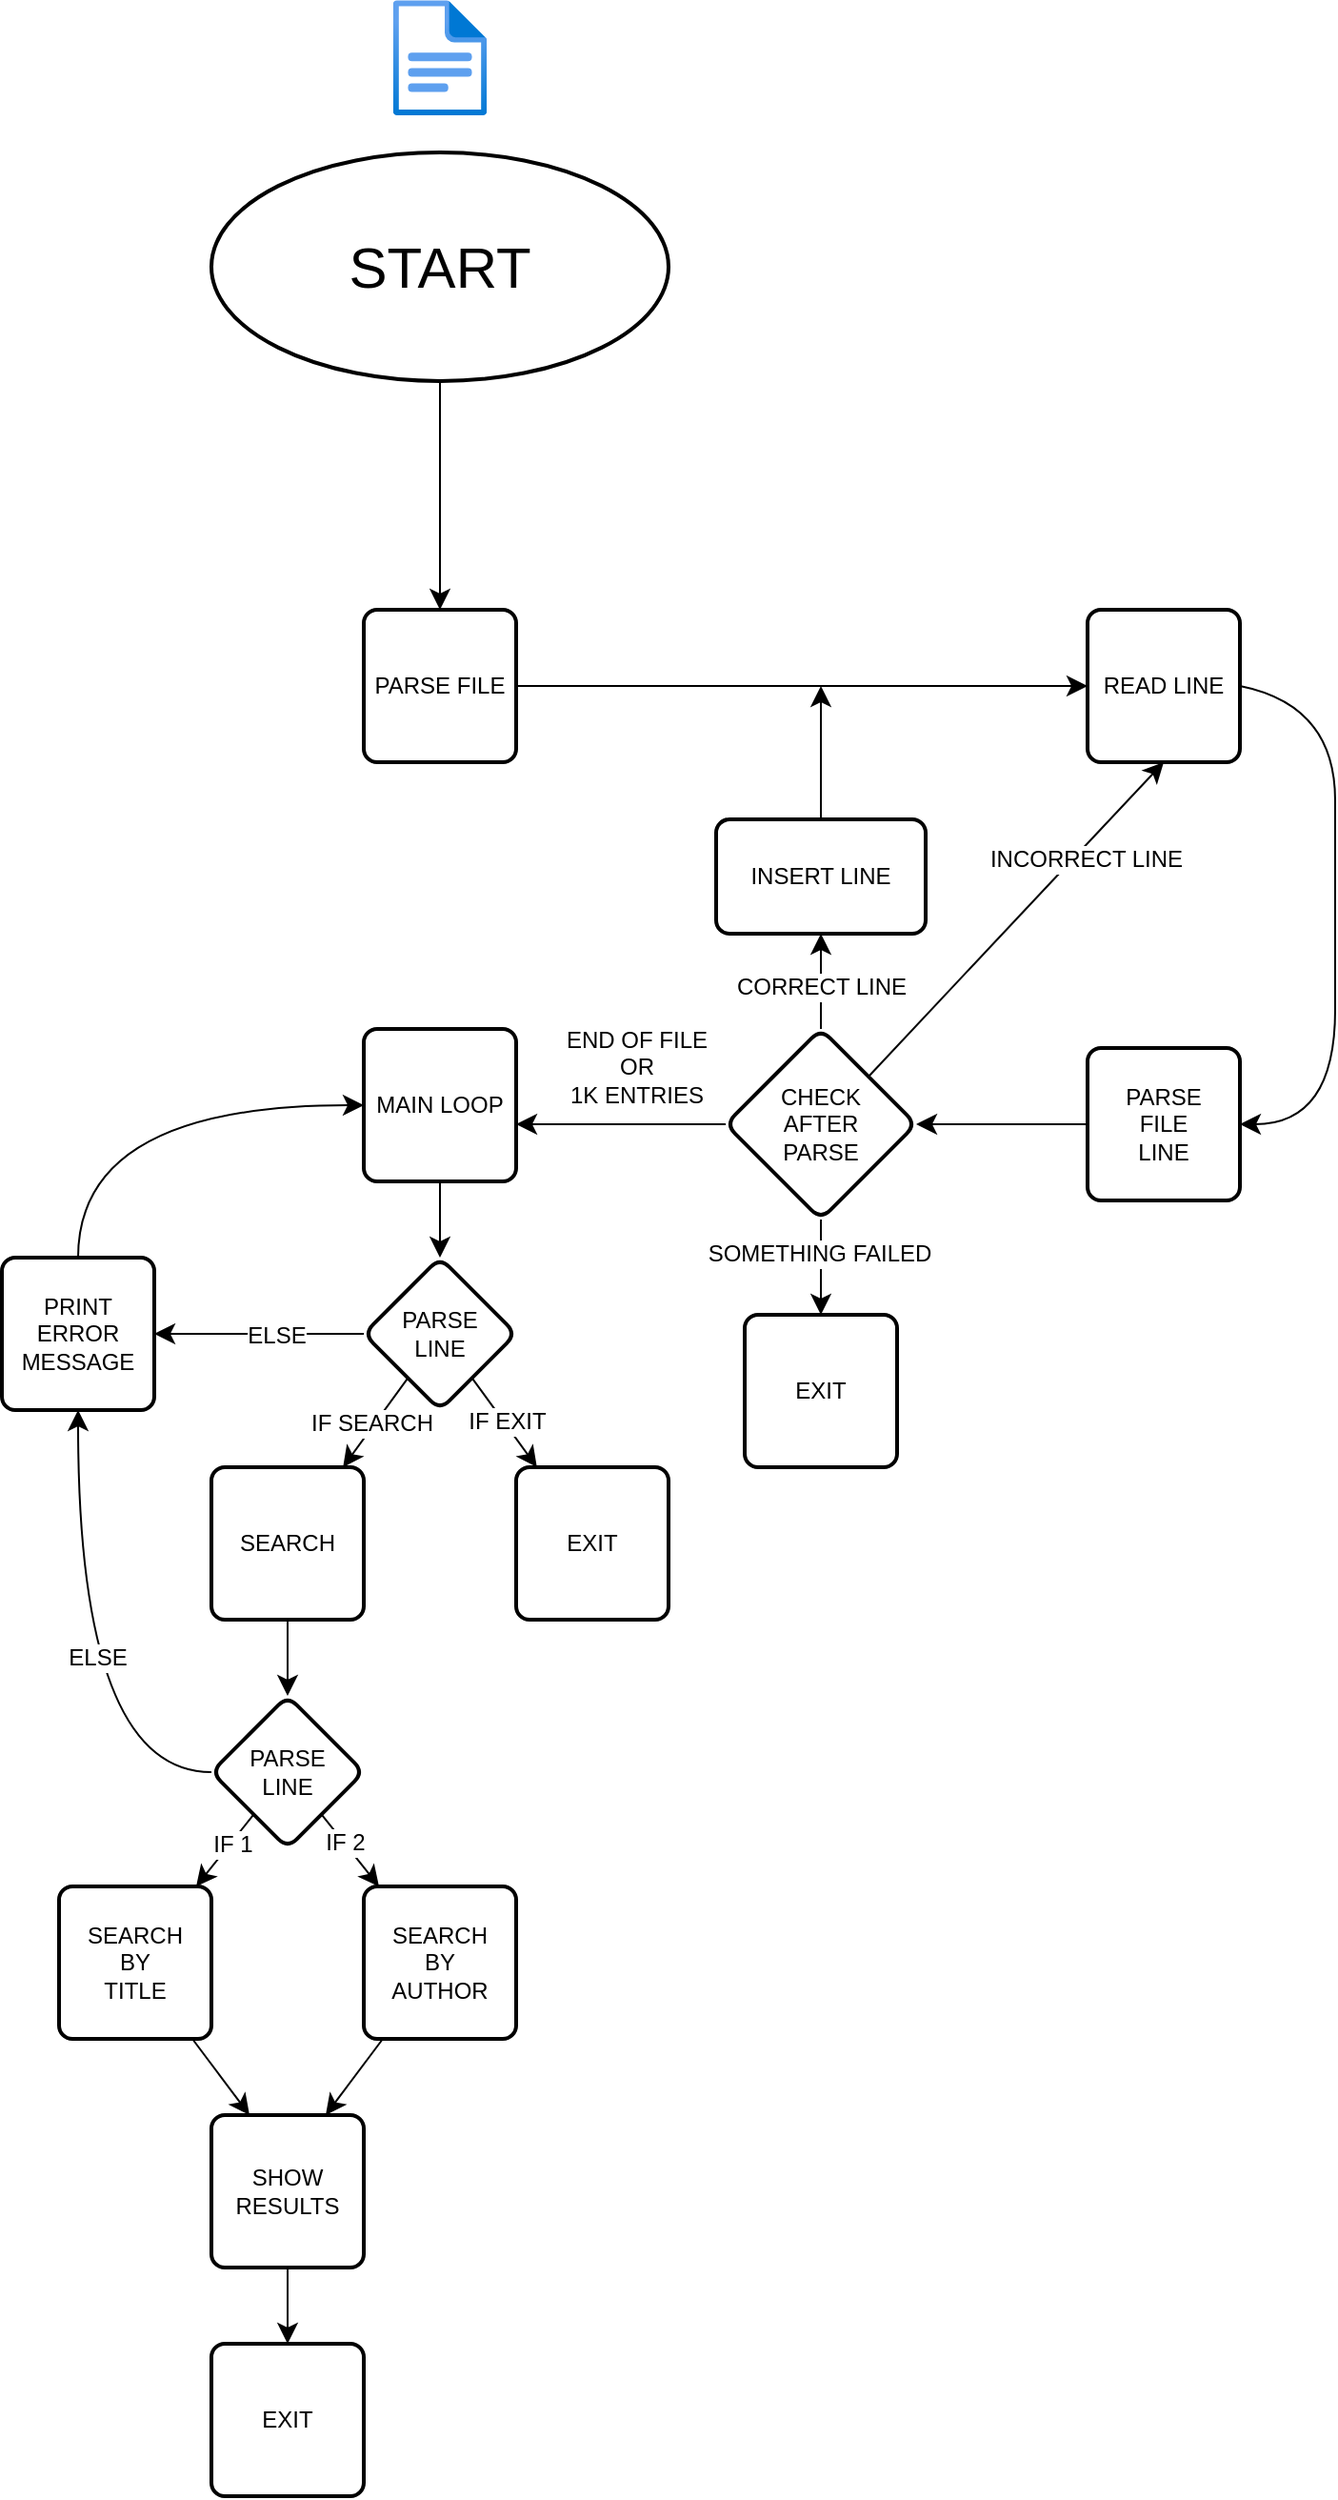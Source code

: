 <mxfile version="27.1.6">
  <diagram name="Pagina-1" id="7kJ7VqnsUauXylrrgYgd">
    <mxGraphModel dx="1172" dy="1327" grid="1" gridSize="10" guides="1" tooltips="1" connect="1" arrows="1" fold="1" page="0" pageScale="1" pageWidth="827" pageHeight="1169" math="0" shadow="0">
      <root>
        <mxCell id="0" />
        <mxCell id="1" parent="0" />
        <mxCell id="9gbkYIBSttLyAdSKuYzu-10" style="edgeStyle=none;curved=1;rounded=0;orthogonalLoop=1;jettySize=auto;html=1;fontSize=12;startSize=8;endSize=8;" edge="1" parent="1" source="9gbkYIBSttLyAdSKuYzu-3" target="9gbkYIBSttLyAdSKuYzu-8">
          <mxGeometry relative="1" as="geometry" />
        </mxCell>
        <mxCell id="9gbkYIBSttLyAdSKuYzu-3" value="&lt;font style=&quot;font-size: 30px;&quot;&gt;START&lt;/font&gt;" style="strokeWidth=2;html=1;shape=mxgraph.flowchart.start_1;whiteSpace=wrap;" vertex="1" parent="1">
          <mxGeometry x="-200" y="-270" width="240" height="120" as="geometry" />
        </mxCell>
        <mxCell id="9gbkYIBSttLyAdSKuYzu-5" value="" style="image;aspect=fixed;html=1;points=[];align=center;fontSize=12;image=img/lib/azure2/general/File.svg;" vertex="1" parent="1">
          <mxGeometry x="-104.64" y="-350" width="49.28" height="60.72" as="geometry" />
        </mxCell>
        <mxCell id="9gbkYIBSttLyAdSKuYzu-14" value="" style="edgeStyle=none;curved=1;rounded=0;orthogonalLoop=1;jettySize=auto;html=1;fontSize=12;startSize=8;endSize=8;exitX=1;exitY=0.5;exitDx=0;exitDy=0;" edge="1" parent="1" source="9gbkYIBSttLyAdSKuYzu-8" target="9gbkYIBSttLyAdSKuYzu-13">
          <mxGeometry relative="1" as="geometry">
            <mxPoint x="10" y="20" as="sourcePoint" />
          </mxGeometry>
        </mxCell>
        <mxCell id="9gbkYIBSttLyAdSKuYzu-8" value="PARSE FILE" style="rounded=1;whiteSpace=wrap;html=1;absoluteArcSize=1;arcSize=14;strokeWidth=2;" vertex="1" parent="1">
          <mxGeometry x="-120" y="-30" width="80" height="80" as="geometry" />
        </mxCell>
        <mxCell id="9gbkYIBSttLyAdSKuYzu-17" style="edgeStyle=none;curved=1;rounded=0;orthogonalLoop=1;jettySize=auto;html=1;exitX=1;exitY=0.5;exitDx=0;exitDy=0;fontSize=12;startSize=8;endSize=8;entryX=1;entryY=0.5;entryDx=0;entryDy=0;" edge="1" parent="1" source="9gbkYIBSttLyAdSKuYzu-13" target="9gbkYIBSttLyAdSKuYzu-21">
          <mxGeometry relative="1" as="geometry">
            <mxPoint x="400" y="20.059" as="targetPoint" />
            <Array as="points">
              <mxPoint x="390" y="20" />
              <mxPoint x="390" y="120" />
              <mxPoint x="390" y="240" />
            </Array>
          </mxGeometry>
        </mxCell>
        <mxCell id="9gbkYIBSttLyAdSKuYzu-13" value="READ LINE" style="whiteSpace=wrap;html=1;rounded=1;absoluteArcSize=1;arcSize=14;strokeWidth=2;" vertex="1" parent="1">
          <mxGeometry x="260" y="-30" width="80" height="80" as="geometry" />
        </mxCell>
        <mxCell id="9gbkYIBSttLyAdSKuYzu-26" value="" style="edgeStyle=none;curved=1;rounded=0;orthogonalLoop=1;jettySize=auto;html=1;fontSize=12;startSize=8;endSize=8;entryX=1;entryY=0.5;entryDx=0;entryDy=0;" edge="1" parent="1" source="9gbkYIBSttLyAdSKuYzu-21" target="9gbkYIBSttLyAdSKuYzu-25">
          <mxGeometry relative="1" as="geometry">
            <mxPoint x="190.0" y="240" as="targetPoint" />
          </mxGeometry>
        </mxCell>
        <mxCell id="9gbkYIBSttLyAdSKuYzu-21" value="PARSE&lt;div&gt;FILE&lt;/div&gt;&lt;div&gt;LINE&lt;/div&gt;" style="whiteSpace=wrap;html=1;rounded=1;absoluteArcSize=1;arcSize=14;strokeWidth=2;" vertex="1" parent="1">
          <mxGeometry x="260" y="200" width="80" height="80" as="geometry" />
        </mxCell>
        <mxCell id="9gbkYIBSttLyAdSKuYzu-27" style="edgeStyle=none;curved=1;rounded=0;orthogonalLoop=1;jettySize=auto;html=1;fontSize=12;startSize=8;endSize=8;entryX=0.5;entryY=1;entryDx=0;entryDy=0;" edge="1" parent="1" source="9gbkYIBSttLyAdSKuYzu-25" target="9gbkYIBSttLyAdSKuYzu-31">
          <mxGeometry relative="1" as="geometry">
            <mxPoint x="120" y="140" as="targetPoint" />
          </mxGeometry>
        </mxCell>
        <mxCell id="9gbkYIBSttLyAdSKuYzu-34" value="CORRECT LINE" style="edgeLabel;html=1;align=center;verticalAlign=middle;resizable=0;points=[];fontSize=12;" vertex="1" connectable="0" parent="9gbkYIBSttLyAdSKuYzu-27">
          <mxGeometry x="-0.132" relative="1" as="geometry">
            <mxPoint y="-1" as="offset" />
          </mxGeometry>
        </mxCell>
        <mxCell id="9gbkYIBSttLyAdSKuYzu-28" style="edgeStyle=none;curved=1;rounded=0;orthogonalLoop=1;jettySize=auto;html=1;fontSize=12;startSize=8;endSize=8;" edge="1" parent="1" source="9gbkYIBSttLyAdSKuYzu-25">
          <mxGeometry relative="1" as="geometry">
            <mxPoint x="-40" y="240" as="targetPoint" />
          </mxGeometry>
        </mxCell>
        <mxCell id="9gbkYIBSttLyAdSKuYzu-37" value="END OF FILE&lt;div&gt;OR&lt;/div&gt;&lt;div&gt;1K ENTRIES&lt;/div&gt;" style="edgeLabel;html=1;align=center;verticalAlign=middle;resizable=0;points=[];fontSize=12;" vertex="1" connectable="0" parent="9gbkYIBSttLyAdSKuYzu-28">
          <mxGeometry x="-0.169" y="2" relative="1" as="geometry">
            <mxPoint x="-2" y="-32" as="offset" />
          </mxGeometry>
        </mxCell>
        <mxCell id="9gbkYIBSttLyAdSKuYzu-30" value="" style="edgeStyle=none;curved=1;rounded=0;orthogonalLoop=1;jettySize=auto;html=1;fontSize=12;startSize=8;endSize=8;" edge="1" parent="1" source="9gbkYIBSttLyAdSKuYzu-25" target="9gbkYIBSttLyAdSKuYzu-29">
          <mxGeometry relative="1" as="geometry" />
        </mxCell>
        <mxCell id="9gbkYIBSttLyAdSKuYzu-33" value="SOMETHING FAILED" style="edgeLabel;html=1;align=center;verticalAlign=middle;resizable=0;points=[];fontSize=12;" vertex="1" connectable="0" parent="9gbkYIBSttLyAdSKuYzu-30">
          <mxGeometry x="-0.292" y="-1" relative="1" as="geometry">
            <mxPoint as="offset" />
          </mxGeometry>
        </mxCell>
        <mxCell id="9gbkYIBSttLyAdSKuYzu-35" style="edgeStyle=none;curved=1;rounded=0;orthogonalLoop=1;jettySize=auto;html=1;exitX=1;exitY=0;exitDx=0;exitDy=0;fontSize=12;startSize=8;endSize=8;entryX=0.5;entryY=1;entryDx=0;entryDy=0;" edge="1" parent="1" source="9gbkYIBSttLyAdSKuYzu-25" target="9gbkYIBSttLyAdSKuYzu-13">
          <mxGeometry relative="1" as="geometry">
            <mxPoint x="250" y="90" as="targetPoint" />
          </mxGeometry>
        </mxCell>
        <mxCell id="9gbkYIBSttLyAdSKuYzu-36" value="INCORRECT LINE" style="edgeLabel;html=1;align=center;verticalAlign=middle;resizable=0;points=[];fontSize=12;" vertex="1" connectable="0" parent="9gbkYIBSttLyAdSKuYzu-35">
          <mxGeometry x="-0.12" y="-1" relative="1" as="geometry">
            <mxPoint x="45" y="-42" as="offset" />
          </mxGeometry>
        </mxCell>
        <mxCell id="9gbkYIBSttLyAdSKuYzu-25" value="CHECK&lt;div&gt;AFTER&lt;/div&gt;&lt;div&gt;PARSE&lt;/div&gt;" style="rhombus;whiteSpace=wrap;html=1;rounded=1;absoluteArcSize=1;arcSize=14;strokeWidth=2;" vertex="1" parent="1">
          <mxGeometry x="70" y="190" width="100" height="100" as="geometry" />
        </mxCell>
        <mxCell id="9gbkYIBSttLyAdSKuYzu-29" value="EXIT" style="whiteSpace=wrap;html=1;rounded=1;absoluteArcSize=1;arcSize=14;strokeWidth=2;" vertex="1" parent="1">
          <mxGeometry x="80" y="340" width="80" height="80" as="geometry" />
        </mxCell>
        <mxCell id="9gbkYIBSttLyAdSKuYzu-32" style="edgeStyle=none;curved=1;rounded=0;orthogonalLoop=1;jettySize=auto;html=1;fontSize=12;startSize=8;endSize=8;" edge="1" parent="1" source="9gbkYIBSttLyAdSKuYzu-31">
          <mxGeometry relative="1" as="geometry">
            <mxPoint x="120" y="10" as="targetPoint" />
          </mxGeometry>
        </mxCell>
        <mxCell id="9gbkYIBSttLyAdSKuYzu-31" value="INSERT LINE" style="whiteSpace=wrap;html=1;rounded=1;absoluteArcSize=1;arcSize=14;strokeWidth=2;" vertex="1" parent="1">
          <mxGeometry x="65" y="80" width="110" height="60" as="geometry" />
        </mxCell>
        <mxCell id="9gbkYIBSttLyAdSKuYzu-51" value="" style="edgeStyle=none;curved=1;rounded=0;orthogonalLoop=1;jettySize=auto;html=1;fontSize=12;startSize=8;endSize=8;" edge="1" parent="1" source="9gbkYIBSttLyAdSKuYzu-38" target="9gbkYIBSttLyAdSKuYzu-50">
          <mxGeometry relative="1" as="geometry" />
        </mxCell>
        <mxCell id="9gbkYIBSttLyAdSKuYzu-38" value="MAIN LOOP" style="rounded=1;whiteSpace=wrap;html=1;absoluteArcSize=1;arcSize=14;strokeWidth=2;" vertex="1" parent="1">
          <mxGeometry x="-120" y="190" width="80" height="80" as="geometry" />
        </mxCell>
        <mxCell id="9gbkYIBSttLyAdSKuYzu-54" value="" style="edgeStyle=none;curved=1;rounded=0;orthogonalLoop=1;jettySize=auto;html=1;fontSize=12;startSize=8;endSize=8;" edge="1" parent="1" source="9gbkYIBSttLyAdSKuYzu-50" target="9gbkYIBSttLyAdSKuYzu-53">
          <mxGeometry relative="1" as="geometry" />
        </mxCell>
        <mxCell id="9gbkYIBSttLyAdSKuYzu-59" value="IF SEARCH" style="edgeLabel;html=1;align=center;verticalAlign=middle;resizable=0;points=[];fontSize=12;" vertex="1" connectable="0" parent="9gbkYIBSttLyAdSKuYzu-54">
          <mxGeometry x="0.056" y="-2" relative="1" as="geometry">
            <mxPoint as="offset" />
          </mxGeometry>
        </mxCell>
        <mxCell id="9gbkYIBSttLyAdSKuYzu-57" value="" style="edgeStyle=none;curved=1;rounded=0;orthogonalLoop=1;jettySize=auto;html=1;fontSize=12;startSize=8;endSize=8;" edge="1" parent="1" source="9gbkYIBSttLyAdSKuYzu-50" target="9gbkYIBSttLyAdSKuYzu-56">
          <mxGeometry relative="1" as="geometry" />
        </mxCell>
        <mxCell id="9gbkYIBSttLyAdSKuYzu-58" value="IF EXIT" style="edgeLabel;html=1;align=center;verticalAlign=middle;resizable=0;points=[];fontSize=12;" vertex="1" connectable="0" parent="9gbkYIBSttLyAdSKuYzu-57">
          <mxGeometry x="-0.01" y="2" relative="1" as="geometry">
            <mxPoint y="1" as="offset" />
          </mxGeometry>
        </mxCell>
        <mxCell id="9gbkYIBSttLyAdSKuYzu-72" value="" style="edgeStyle=none;curved=1;rounded=0;orthogonalLoop=1;jettySize=auto;html=1;fontSize=12;startSize=8;endSize=8;" edge="1" parent="1" source="9gbkYIBSttLyAdSKuYzu-50" target="9gbkYIBSttLyAdSKuYzu-71">
          <mxGeometry relative="1" as="geometry" />
        </mxCell>
        <mxCell id="9gbkYIBSttLyAdSKuYzu-75" value="ELSE" style="edgeLabel;html=1;align=center;verticalAlign=middle;resizable=0;points=[];fontSize=12;" vertex="1" connectable="0" parent="9gbkYIBSttLyAdSKuYzu-72">
          <mxGeometry x="-0.162" y="1" relative="1" as="geometry">
            <mxPoint as="offset" />
          </mxGeometry>
        </mxCell>
        <mxCell id="9gbkYIBSttLyAdSKuYzu-50" value="PARSE&lt;div&gt;LINE&lt;/div&gt;" style="rhombus;whiteSpace=wrap;html=1;rounded=1;absoluteArcSize=1;arcSize=14;strokeWidth=2;" vertex="1" parent="1">
          <mxGeometry x="-120" y="310" width="80" height="80" as="geometry" />
        </mxCell>
        <mxCell id="9gbkYIBSttLyAdSKuYzu-63" value="" style="edgeStyle=none;curved=1;rounded=0;orthogonalLoop=1;jettySize=auto;html=1;fontSize=12;startSize=8;endSize=8;" edge="1" parent="1" source="9gbkYIBSttLyAdSKuYzu-53" target="9gbkYIBSttLyAdSKuYzu-62">
          <mxGeometry relative="1" as="geometry" />
        </mxCell>
        <mxCell id="9gbkYIBSttLyAdSKuYzu-53" value="SEARCH" style="whiteSpace=wrap;html=1;rounded=1;absoluteArcSize=1;arcSize=14;strokeWidth=2;" vertex="1" parent="1">
          <mxGeometry x="-200" y="420" width="80" height="80" as="geometry" />
        </mxCell>
        <mxCell id="9gbkYIBSttLyAdSKuYzu-56" value="EXIT" style="whiteSpace=wrap;html=1;rounded=1;absoluteArcSize=1;arcSize=14;strokeWidth=2;" vertex="1" parent="1">
          <mxGeometry x="-40" y="420" width="80" height="80" as="geometry" />
        </mxCell>
        <mxCell id="9gbkYIBSttLyAdSKuYzu-66" value="" style="edgeStyle=none;curved=1;rounded=0;orthogonalLoop=1;jettySize=auto;html=1;fontSize=12;startSize=8;endSize=8;" edge="1" parent="1" source="9gbkYIBSttLyAdSKuYzu-62" target="9gbkYIBSttLyAdSKuYzu-65">
          <mxGeometry relative="1" as="geometry" />
        </mxCell>
        <mxCell id="9gbkYIBSttLyAdSKuYzu-69" value="IF 1" style="edgeLabel;html=1;align=center;verticalAlign=middle;resizable=0;points=[];fontSize=12;" vertex="1" connectable="0" parent="9gbkYIBSttLyAdSKuYzu-66">
          <mxGeometry x="-0.224" y="1" relative="1" as="geometry">
            <mxPoint as="offset" />
          </mxGeometry>
        </mxCell>
        <mxCell id="9gbkYIBSttLyAdSKuYzu-68" value="" style="edgeStyle=none;curved=1;rounded=0;orthogonalLoop=1;jettySize=auto;html=1;fontSize=12;startSize=8;endSize=8;" edge="1" parent="1" source="9gbkYIBSttLyAdSKuYzu-62" target="9gbkYIBSttLyAdSKuYzu-67">
          <mxGeometry relative="1" as="geometry" />
        </mxCell>
        <mxCell id="9gbkYIBSttLyAdSKuYzu-70" value="IF 2" style="edgeLabel;html=1;align=center;verticalAlign=middle;resizable=0;points=[];fontSize=12;" vertex="1" connectable="0" parent="9gbkYIBSttLyAdSKuYzu-68">
          <mxGeometry x="-0.244" relative="1" as="geometry">
            <mxPoint as="offset" />
          </mxGeometry>
        </mxCell>
        <mxCell id="9gbkYIBSttLyAdSKuYzu-74" style="edgeStyle=none;curved=1;rounded=0;orthogonalLoop=1;jettySize=auto;html=1;entryX=0.5;entryY=1;entryDx=0;entryDy=0;fontSize=12;startSize=8;endSize=8;" edge="1" parent="1" source="9gbkYIBSttLyAdSKuYzu-62" target="9gbkYIBSttLyAdSKuYzu-71">
          <mxGeometry relative="1" as="geometry">
            <Array as="points">
              <mxPoint x="-270" y="580" />
            </Array>
          </mxGeometry>
        </mxCell>
        <mxCell id="9gbkYIBSttLyAdSKuYzu-76" value="ELSE" style="edgeLabel;html=1;align=center;verticalAlign=middle;resizable=0;points=[];fontSize=12;" vertex="1" connectable="0" parent="9gbkYIBSttLyAdSKuYzu-74">
          <mxGeometry x="-0.681" y="-21" relative="1" as="geometry">
            <mxPoint x="-19" y="-39" as="offset" />
          </mxGeometry>
        </mxCell>
        <mxCell id="9gbkYIBSttLyAdSKuYzu-62" value="PARSE&lt;div&gt;LINE&lt;/div&gt;" style="rhombus;whiteSpace=wrap;html=1;rounded=1;absoluteArcSize=1;arcSize=14;strokeWidth=2;" vertex="1" parent="1">
          <mxGeometry x="-200" y="540" width="80" height="80" as="geometry" />
        </mxCell>
        <mxCell id="9gbkYIBSttLyAdSKuYzu-79" value="" style="edgeStyle=none;curved=1;rounded=0;orthogonalLoop=1;jettySize=auto;html=1;fontSize=12;startSize=8;endSize=8;entryX=0.25;entryY=0;entryDx=0;entryDy=0;" edge="1" parent="1" source="9gbkYIBSttLyAdSKuYzu-65" target="9gbkYIBSttLyAdSKuYzu-78">
          <mxGeometry relative="1" as="geometry">
            <Array as="points" />
          </mxGeometry>
        </mxCell>
        <mxCell id="9gbkYIBSttLyAdSKuYzu-65" value="SEARCH&lt;div&gt;BY&lt;/div&gt;&lt;div&gt;TITLE&lt;/div&gt;" style="whiteSpace=wrap;html=1;rounded=1;absoluteArcSize=1;arcSize=14;strokeWidth=2;" vertex="1" parent="1">
          <mxGeometry x="-280" y="640" width="80" height="80" as="geometry" />
        </mxCell>
        <mxCell id="9gbkYIBSttLyAdSKuYzu-80" style="edgeStyle=none;curved=1;rounded=0;orthogonalLoop=1;jettySize=auto;html=1;entryX=0.75;entryY=0;entryDx=0;entryDy=0;fontSize=12;startSize=8;endSize=8;" edge="1" parent="1" source="9gbkYIBSttLyAdSKuYzu-67" target="9gbkYIBSttLyAdSKuYzu-78">
          <mxGeometry relative="1" as="geometry" />
        </mxCell>
        <mxCell id="9gbkYIBSttLyAdSKuYzu-67" value="SEARCH&lt;div&gt;BY&lt;/div&gt;&lt;div&gt;AUTHOR&lt;/div&gt;" style="whiteSpace=wrap;html=1;rounded=1;absoluteArcSize=1;arcSize=14;strokeWidth=2;" vertex="1" parent="1">
          <mxGeometry x="-120" y="640" width="80" height="80" as="geometry" />
        </mxCell>
        <mxCell id="9gbkYIBSttLyAdSKuYzu-73" style="edgeStyle=none;curved=1;rounded=0;orthogonalLoop=1;jettySize=auto;html=1;entryX=0;entryY=0.5;entryDx=0;entryDy=0;fontSize=12;startSize=8;endSize=8;" edge="1" parent="1" source="9gbkYIBSttLyAdSKuYzu-71" target="9gbkYIBSttLyAdSKuYzu-38">
          <mxGeometry relative="1" as="geometry">
            <Array as="points">
              <mxPoint x="-270" y="230" />
            </Array>
          </mxGeometry>
        </mxCell>
        <mxCell id="9gbkYIBSttLyAdSKuYzu-71" value="PRINT&lt;div&gt;ERROR&lt;/div&gt;&lt;div&gt;MESSAGE&lt;/div&gt;" style="whiteSpace=wrap;html=1;rounded=1;absoluteArcSize=1;arcSize=14;strokeWidth=2;" vertex="1" parent="1">
          <mxGeometry x="-310" y="310" width="80" height="80" as="geometry" />
        </mxCell>
        <mxCell id="9gbkYIBSttLyAdSKuYzu-82" value="" style="edgeStyle=none;curved=1;rounded=0;orthogonalLoop=1;jettySize=auto;html=1;fontSize=12;startSize=8;endSize=8;" edge="1" parent="1" source="9gbkYIBSttLyAdSKuYzu-78" target="9gbkYIBSttLyAdSKuYzu-81">
          <mxGeometry relative="1" as="geometry" />
        </mxCell>
        <mxCell id="9gbkYIBSttLyAdSKuYzu-78" value="SHOW RESULTS" style="whiteSpace=wrap;html=1;rounded=1;absoluteArcSize=1;arcSize=14;strokeWidth=2;" vertex="1" parent="1">
          <mxGeometry x="-200" y="760" width="80" height="80" as="geometry" />
        </mxCell>
        <mxCell id="9gbkYIBSttLyAdSKuYzu-81" value="EXIT" style="whiteSpace=wrap;html=1;rounded=1;absoluteArcSize=1;arcSize=14;strokeWidth=2;" vertex="1" parent="1">
          <mxGeometry x="-200" y="880" width="80" height="80" as="geometry" />
        </mxCell>
      </root>
    </mxGraphModel>
  </diagram>
</mxfile>
